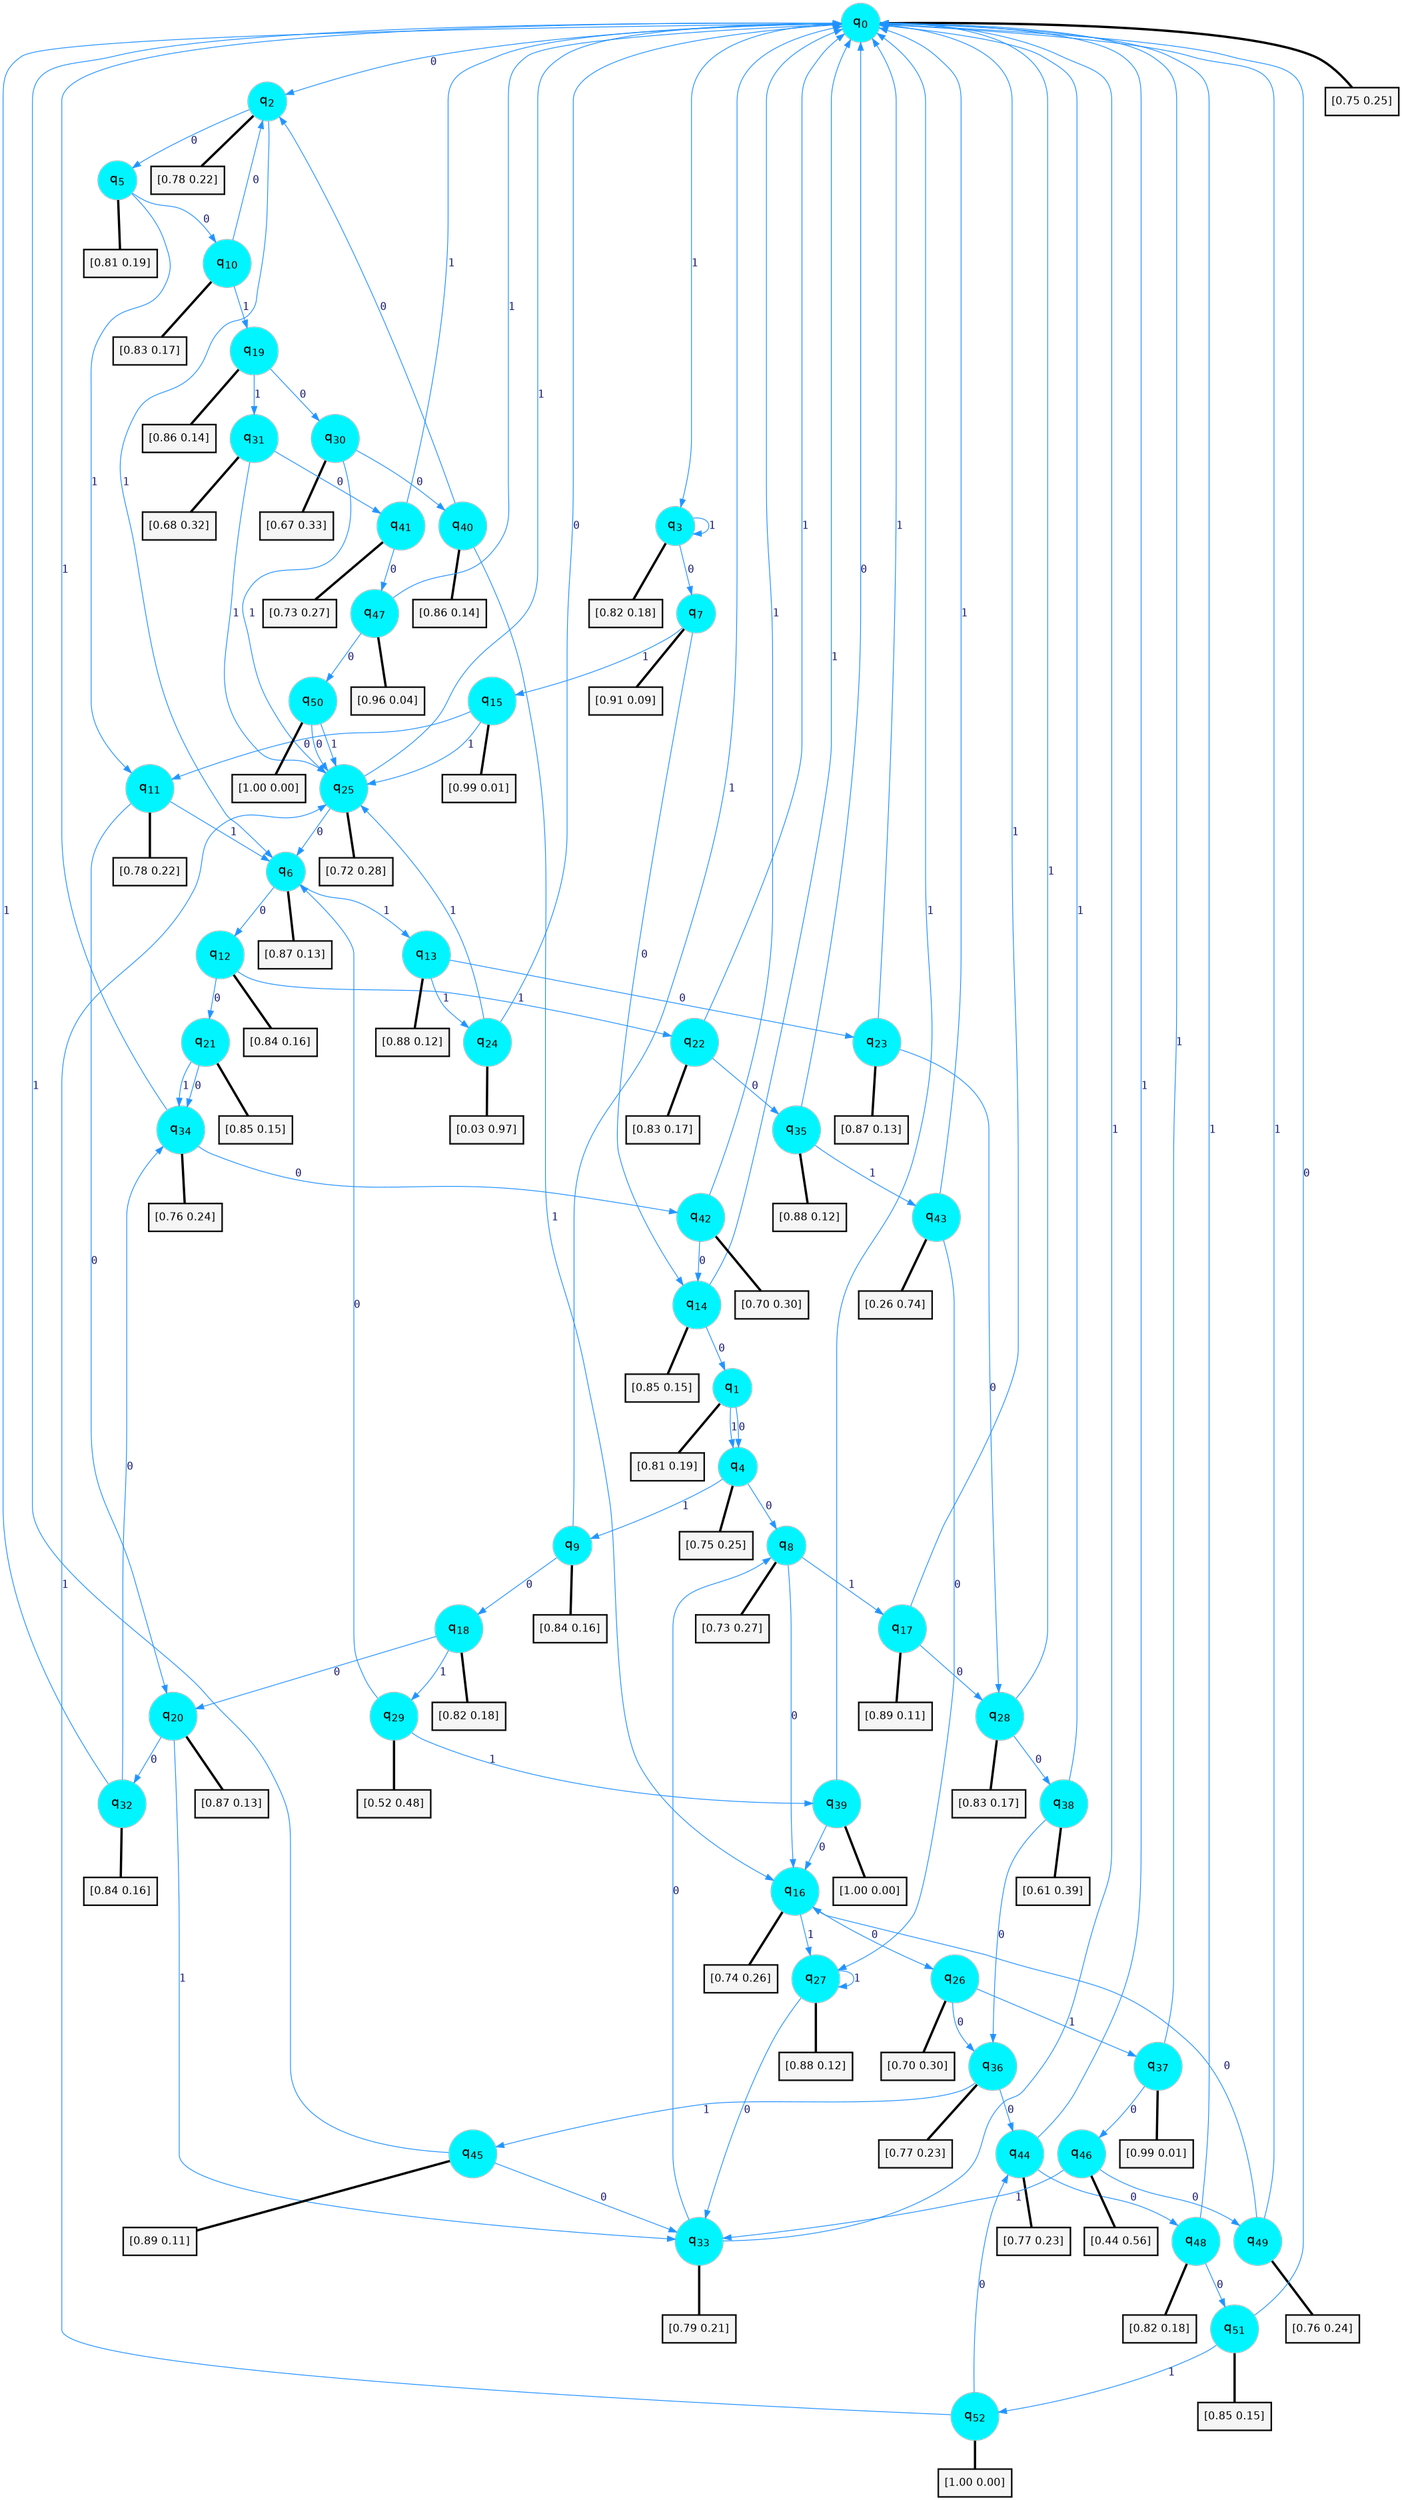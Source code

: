 digraph G {
graph [
bgcolor=transparent, dpi=300, rankdir=TD, size="40,25"];
node [
color=gray, fillcolor=turquoise1, fontcolor=black, fontname=Helvetica, fontsize=16, fontweight=bold, shape=circle, style=filled];
edge [
arrowsize=1, color=dodgerblue1, fontcolor=midnightblue, fontname=courier, fontweight=bold, penwidth=1, style=solid, weight=20];
0[label=<q<SUB>0</SUB>>];
1[label=<q<SUB>1</SUB>>];
2[label=<q<SUB>2</SUB>>];
3[label=<q<SUB>3</SUB>>];
4[label=<q<SUB>4</SUB>>];
5[label=<q<SUB>5</SUB>>];
6[label=<q<SUB>6</SUB>>];
7[label=<q<SUB>7</SUB>>];
8[label=<q<SUB>8</SUB>>];
9[label=<q<SUB>9</SUB>>];
10[label=<q<SUB>10</SUB>>];
11[label=<q<SUB>11</SUB>>];
12[label=<q<SUB>12</SUB>>];
13[label=<q<SUB>13</SUB>>];
14[label=<q<SUB>14</SUB>>];
15[label=<q<SUB>15</SUB>>];
16[label=<q<SUB>16</SUB>>];
17[label=<q<SUB>17</SUB>>];
18[label=<q<SUB>18</SUB>>];
19[label=<q<SUB>19</SUB>>];
20[label=<q<SUB>20</SUB>>];
21[label=<q<SUB>21</SUB>>];
22[label=<q<SUB>22</SUB>>];
23[label=<q<SUB>23</SUB>>];
24[label=<q<SUB>24</SUB>>];
25[label=<q<SUB>25</SUB>>];
26[label=<q<SUB>26</SUB>>];
27[label=<q<SUB>27</SUB>>];
28[label=<q<SUB>28</SUB>>];
29[label=<q<SUB>29</SUB>>];
30[label=<q<SUB>30</SUB>>];
31[label=<q<SUB>31</SUB>>];
32[label=<q<SUB>32</SUB>>];
33[label=<q<SUB>33</SUB>>];
34[label=<q<SUB>34</SUB>>];
35[label=<q<SUB>35</SUB>>];
36[label=<q<SUB>36</SUB>>];
37[label=<q<SUB>37</SUB>>];
38[label=<q<SUB>38</SUB>>];
39[label=<q<SUB>39</SUB>>];
40[label=<q<SUB>40</SUB>>];
41[label=<q<SUB>41</SUB>>];
42[label=<q<SUB>42</SUB>>];
43[label=<q<SUB>43</SUB>>];
44[label=<q<SUB>44</SUB>>];
45[label=<q<SUB>45</SUB>>];
46[label=<q<SUB>46</SUB>>];
47[label=<q<SUB>47</SUB>>];
48[label=<q<SUB>48</SUB>>];
49[label=<q<SUB>49</SUB>>];
50[label=<q<SUB>50</SUB>>];
51[label=<q<SUB>51</SUB>>];
52[label=<q<SUB>52</SUB>>];
53[label="[0.75 0.25]", shape=box,fontcolor=black, fontname=Helvetica, fontsize=14, penwidth=2, fillcolor=whitesmoke,color=black];
54[label="[0.81 0.19]", shape=box,fontcolor=black, fontname=Helvetica, fontsize=14, penwidth=2, fillcolor=whitesmoke,color=black];
55[label="[0.78 0.22]", shape=box,fontcolor=black, fontname=Helvetica, fontsize=14, penwidth=2, fillcolor=whitesmoke,color=black];
56[label="[0.82 0.18]", shape=box,fontcolor=black, fontname=Helvetica, fontsize=14, penwidth=2, fillcolor=whitesmoke,color=black];
57[label="[0.75 0.25]", shape=box,fontcolor=black, fontname=Helvetica, fontsize=14, penwidth=2, fillcolor=whitesmoke,color=black];
58[label="[0.81 0.19]", shape=box,fontcolor=black, fontname=Helvetica, fontsize=14, penwidth=2, fillcolor=whitesmoke,color=black];
59[label="[0.87 0.13]", shape=box,fontcolor=black, fontname=Helvetica, fontsize=14, penwidth=2, fillcolor=whitesmoke,color=black];
60[label="[0.91 0.09]", shape=box,fontcolor=black, fontname=Helvetica, fontsize=14, penwidth=2, fillcolor=whitesmoke,color=black];
61[label="[0.73 0.27]", shape=box,fontcolor=black, fontname=Helvetica, fontsize=14, penwidth=2, fillcolor=whitesmoke,color=black];
62[label="[0.84 0.16]", shape=box,fontcolor=black, fontname=Helvetica, fontsize=14, penwidth=2, fillcolor=whitesmoke,color=black];
63[label="[0.83 0.17]", shape=box,fontcolor=black, fontname=Helvetica, fontsize=14, penwidth=2, fillcolor=whitesmoke,color=black];
64[label="[0.78 0.22]", shape=box,fontcolor=black, fontname=Helvetica, fontsize=14, penwidth=2, fillcolor=whitesmoke,color=black];
65[label="[0.84 0.16]", shape=box,fontcolor=black, fontname=Helvetica, fontsize=14, penwidth=2, fillcolor=whitesmoke,color=black];
66[label="[0.88 0.12]", shape=box,fontcolor=black, fontname=Helvetica, fontsize=14, penwidth=2, fillcolor=whitesmoke,color=black];
67[label="[0.85 0.15]", shape=box,fontcolor=black, fontname=Helvetica, fontsize=14, penwidth=2, fillcolor=whitesmoke,color=black];
68[label="[0.99 0.01]", shape=box,fontcolor=black, fontname=Helvetica, fontsize=14, penwidth=2, fillcolor=whitesmoke,color=black];
69[label="[0.74 0.26]", shape=box,fontcolor=black, fontname=Helvetica, fontsize=14, penwidth=2, fillcolor=whitesmoke,color=black];
70[label="[0.89 0.11]", shape=box,fontcolor=black, fontname=Helvetica, fontsize=14, penwidth=2, fillcolor=whitesmoke,color=black];
71[label="[0.82 0.18]", shape=box,fontcolor=black, fontname=Helvetica, fontsize=14, penwidth=2, fillcolor=whitesmoke,color=black];
72[label="[0.86 0.14]", shape=box,fontcolor=black, fontname=Helvetica, fontsize=14, penwidth=2, fillcolor=whitesmoke,color=black];
73[label="[0.87 0.13]", shape=box,fontcolor=black, fontname=Helvetica, fontsize=14, penwidth=2, fillcolor=whitesmoke,color=black];
74[label="[0.85 0.15]", shape=box,fontcolor=black, fontname=Helvetica, fontsize=14, penwidth=2, fillcolor=whitesmoke,color=black];
75[label="[0.83 0.17]", shape=box,fontcolor=black, fontname=Helvetica, fontsize=14, penwidth=2, fillcolor=whitesmoke,color=black];
76[label="[0.87 0.13]", shape=box,fontcolor=black, fontname=Helvetica, fontsize=14, penwidth=2, fillcolor=whitesmoke,color=black];
77[label="[0.03 0.97]", shape=box,fontcolor=black, fontname=Helvetica, fontsize=14, penwidth=2, fillcolor=whitesmoke,color=black];
78[label="[0.72 0.28]", shape=box,fontcolor=black, fontname=Helvetica, fontsize=14, penwidth=2, fillcolor=whitesmoke,color=black];
79[label="[0.70 0.30]", shape=box,fontcolor=black, fontname=Helvetica, fontsize=14, penwidth=2, fillcolor=whitesmoke,color=black];
80[label="[0.88 0.12]", shape=box,fontcolor=black, fontname=Helvetica, fontsize=14, penwidth=2, fillcolor=whitesmoke,color=black];
81[label="[0.83 0.17]", shape=box,fontcolor=black, fontname=Helvetica, fontsize=14, penwidth=2, fillcolor=whitesmoke,color=black];
82[label="[0.52 0.48]", shape=box,fontcolor=black, fontname=Helvetica, fontsize=14, penwidth=2, fillcolor=whitesmoke,color=black];
83[label="[0.67 0.33]", shape=box,fontcolor=black, fontname=Helvetica, fontsize=14, penwidth=2, fillcolor=whitesmoke,color=black];
84[label="[0.68 0.32]", shape=box,fontcolor=black, fontname=Helvetica, fontsize=14, penwidth=2, fillcolor=whitesmoke,color=black];
85[label="[0.84 0.16]", shape=box,fontcolor=black, fontname=Helvetica, fontsize=14, penwidth=2, fillcolor=whitesmoke,color=black];
86[label="[0.79 0.21]", shape=box,fontcolor=black, fontname=Helvetica, fontsize=14, penwidth=2, fillcolor=whitesmoke,color=black];
87[label="[0.76 0.24]", shape=box,fontcolor=black, fontname=Helvetica, fontsize=14, penwidth=2, fillcolor=whitesmoke,color=black];
88[label="[0.88 0.12]", shape=box,fontcolor=black, fontname=Helvetica, fontsize=14, penwidth=2, fillcolor=whitesmoke,color=black];
89[label="[0.77 0.23]", shape=box,fontcolor=black, fontname=Helvetica, fontsize=14, penwidth=2, fillcolor=whitesmoke,color=black];
90[label="[0.99 0.01]", shape=box,fontcolor=black, fontname=Helvetica, fontsize=14, penwidth=2, fillcolor=whitesmoke,color=black];
91[label="[0.61 0.39]", shape=box,fontcolor=black, fontname=Helvetica, fontsize=14, penwidth=2, fillcolor=whitesmoke,color=black];
92[label="[1.00 0.00]", shape=box,fontcolor=black, fontname=Helvetica, fontsize=14, penwidth=2, fillcolor=whitesmoke,color=black];
93[label="[0.86 0.14]", shape=box,fontcolor=black, fontname=Helvetica, fontsize=14, penwidth=2, fillcolor=whitesmoke,color=black];
94[label="[0.73 0.27]", shape=box,fontcolor=black, fontname=Helvetica, fontsize=14, penwidth=2, fillcolor=whitesmoke,color=black];
95[label="[0.70 0.30]", shape=box,fontcolor=black, fontname=Helvetica, fontsize=14, penwidth=2, fillcolor=whitesmoke,color=black];
96[label="[0.26 0.74]", shape=box,fontcolor=black, fontname=Helvetica, fontsize=14, penwidth=2, fillcolor=whitesmoke,color=black];
97[label="[0.77 0.23]", shape=box,fontcolor=black, fontname=Helvetica, fontsize=14, penwidth=2, fillcolor=whitesmoke,color=black];
98[label="[0.89 0.11]", shape=box,fontcolor=black, fontname=Helvetica, fontsize=14, penwidth=2, fillcolor=whitesmoke,color=black];
99[label="[0.44 0.56]", shape=box,fontcolor=black, fontname=Helvetica, fontsize=14, penwidth=2, fillcolor=whitesmoke,color=black];
100[label="[0.96 0.04]", shape=box,fontcolor=black, fontname=Helvetica, fontsize=14, penwidth=2, fillcolor=whitesmoke,color=black];
101[label="[0.82 0.18]", shape=box,fontcolor=black, fontname=Helvetica, fontsize=14, penwidth=2, fillcolor=whitesmoke,color=black];
102[label="[0.76 0.24]", shape=box,fontcolor=black, fontname=Helvetica, fontsize=14, penwidth=2, fillcolor=whitesmoke,color=black];
103[label="[1.00 0.00]", shape=box,fontcolor=black, fontname=Helvetica, fontsize=14, penwidth=2, fillcolor=whitesmoke,color=black];
104[label="[0.85 0.15]", shape=box,fontcolor=black, fontname=Helvetica, fontsize=14, penwidth=2, fillcolor=whitesmoke,color=black];
105[label="[1.00 0.00]", shape=box,fontcolor=black, fontname=Helvetica, fontsize=14, penwidth=2, fillcolor=whitesmoke,color=black];
0->2 [label=0];
0->3 [label=1];
0->53 [arrowhead=none, penwidth=3,color=black];
1->4 [label=0];
1->4 [label=1];
1->54 [arrowhead=none, penwidth=3,color=black];
2->5 [label=0];
2->6 [label=1];
2->55 [arrowhead=none, penwidth=3,color=black];
3->7 [label=0];
3->3 [label=1];
3->56 [arrowhead=none, penwidth=3,color=black];
4->8 [label=0];
4->9 [label=1];
4->57 [arrowhead=none, penwidth=3,color=black];
5->10 [label=0];
5->11 [label=1];
5->58 [arrowhead=none, penwidth=3,color=black];
6->12 [label=0];
6->13 [label=1];
6->59 [arrowhead=none, penwidth=3,color=black];
7->14 [label=0];
7->15 [label=1];
7->60 [arrowhead=none, penwidth=3,color=black];
8->16 [label=0];
8->17 [label=1];
8->61 [arrowhead=none, penwidth=3,color=black];
9->18 [label=0];
9->0 [label=1];
9->62 [arrowhead=none, penwidth=3,color=black];
10->2 [label=0];
10->19 [label=1];
10->63 [arrowhead=none, penwidth=3,color=black];
11->20 [label=0];
11->6 [label=1];
11->64 [arrowhead=none, penwidth=3,color=black];
12->21 [label=0];
12->22 [label=1];
12->65 [arrowhead=none, penwidth=3,color=black];
13->23 [label=0];
13->24 [label=1];
13->66 [arrowhead=none, penwidth=3,color=black];
14->1 [label=0];
14->0 [label=1];
14->67 [arrowhead=none, penwidth=3,color=black];
15->11 [label=0];
15->25 [label=1];
15->68 [arrowhead=none, penwidth=3,color=black];
16->26 [label=0];
16->27 [label=1];
16->69 [arrowhead=none, penwidth=3,color=black];
17->28 [label=0];
17->0 [label=1];
17->70 [arrowhead=none, penwidth=3,color=black];
18->20 [label=0];
18->29 [label=1];
18->71 [arrowhead=none, penwidth=3,color=black];
19->30 [label=0];
19->31 [label=1];
19->72 [arrowhead=none, penwidth=3,color=black];
20->32 [label=0];
20->33 [label=1];
20->73 [arrowhead=none, penwidth=3,color=black];
21->34 [label=0];
21->34 [label=1];
21->74 [arrowhead=none, penwidth=3,color=black];
22->35 [label=0];
22->0 [label=1];
22->75 [arrowhead=none, penwidth=3,color=black];
23->28 [label=0];
23->0 [label=1];
23->76 [arrowhead=none, penwidth=3,color=black];
24->0 [label=0];
24->25 [label=1];
24->77 [arrowhead=none, penwidth=3,color=black];
25->6 [label=0];
25->0 [label=1];
25->78 [arrowhead=none, penwidth=3,color=black];
26->36 [label=0];
26->37 [label=1];
26->79 [arrowhead=none, penwidth=3,color=black];
27->33 [label=0];
27->27 [label=1];
27->80 [arrowhead=none, penwidth=3,color=black];
28->38 [label=0];
28->0 [label=1];
28->81 [arrowhead=none, penwidth=3,color=black];
29->6 [label=0];
29->39 [label=1];
29->82 [arrowhead=none, penwidth=3,color=black];
30->40 [label=0];
30->25 [label=1];
30->83 [arrowhead=none, penwidth=3,color=black];
31->41 [label=0];
31->25 [label=1];
31->84 [arrowhead=none, penwidth=3,color=black];
32->34 [label=0];
32->0 [label=1];
32->85 [arrowhead=none, penwidth=3,color=black];
33->8 [label=0];
33->0 [label=1];
33->86 [arrowhead=none, penwidth=3,color=black];
34->42 [label=0];
34->0 [label=1];
34->87 [arrowhead=none, penwidth=3,color=black];
35->0 [label=0];
35->43 [label=1];
35->88 [arrowhead=none, penwidth=3,color=black];
36->44 [label=0];
36->45 [label=1];
36->89 [arrowhead=none, penwidth=3,color=black];
37->46 [label=0];
37->0 [label=1];
37->90 [arrowhead=none, penwidth=3,color=black];
38->36 [label=0];
38->0 [label=1];
38->91 [arrowhead=none, penwidth=3,color=black];
39->16 [label=0];
39->0 [label=1];
39->92 [arrowhead=none, penwidth=3,color=black];
40->2 [label=0];
40->16 [label=1];
40->93 [arrowhead=none, penwidth=3,color=black];
41->47 [label=0];
41->0 [label=1];
41->94 [arrowhead=none, penwidth=3,color=black];
42->14 [label=0];
42->0 [label=1];
42->95 [arrowhead=none, penwidth=3,color=black];
43->27 [label=0];
43->0 [label=1];
43->96 [arrowhead=none, penwidth=3,color=black];
44->48 [label=0];
44->0 [label=1];
44->97 [arrowhead=none, penwidth=3,color=black];
45->33 [label=0];
45->0 [label=1];
45->98 [arrowhead=none, penwidth=3,color=black];
46->49 [label=0];
46->33 [label=1];
46->99 [arrowhead=none, penwidth=3,color=black];
47->50 [label=0];
47->0 [label=1];
47->100 [arrowhead=none, penwidth=3,color=black];
48->51 [label=0];
48->0 [label=1];
48->101 [arrowhead=none, penwidth=3,color=black];
49->16 [label=0];
49->0 [label=1];
49->102 [arrowhead=none, penwidth=3,color=black];
50->25 [label=0];
50->25 [label=1];
50->103 [arrowhead=none, penwidth=3,color=black];
51->0 [label=0];
51->52 [label=1];
51->104 [arrowhead=none, penwidth=3,color=black];
52->44 [label=0];
52->25 [label=1];
52->105 [arrowhead=none, penwidth=3,color=black];
}

